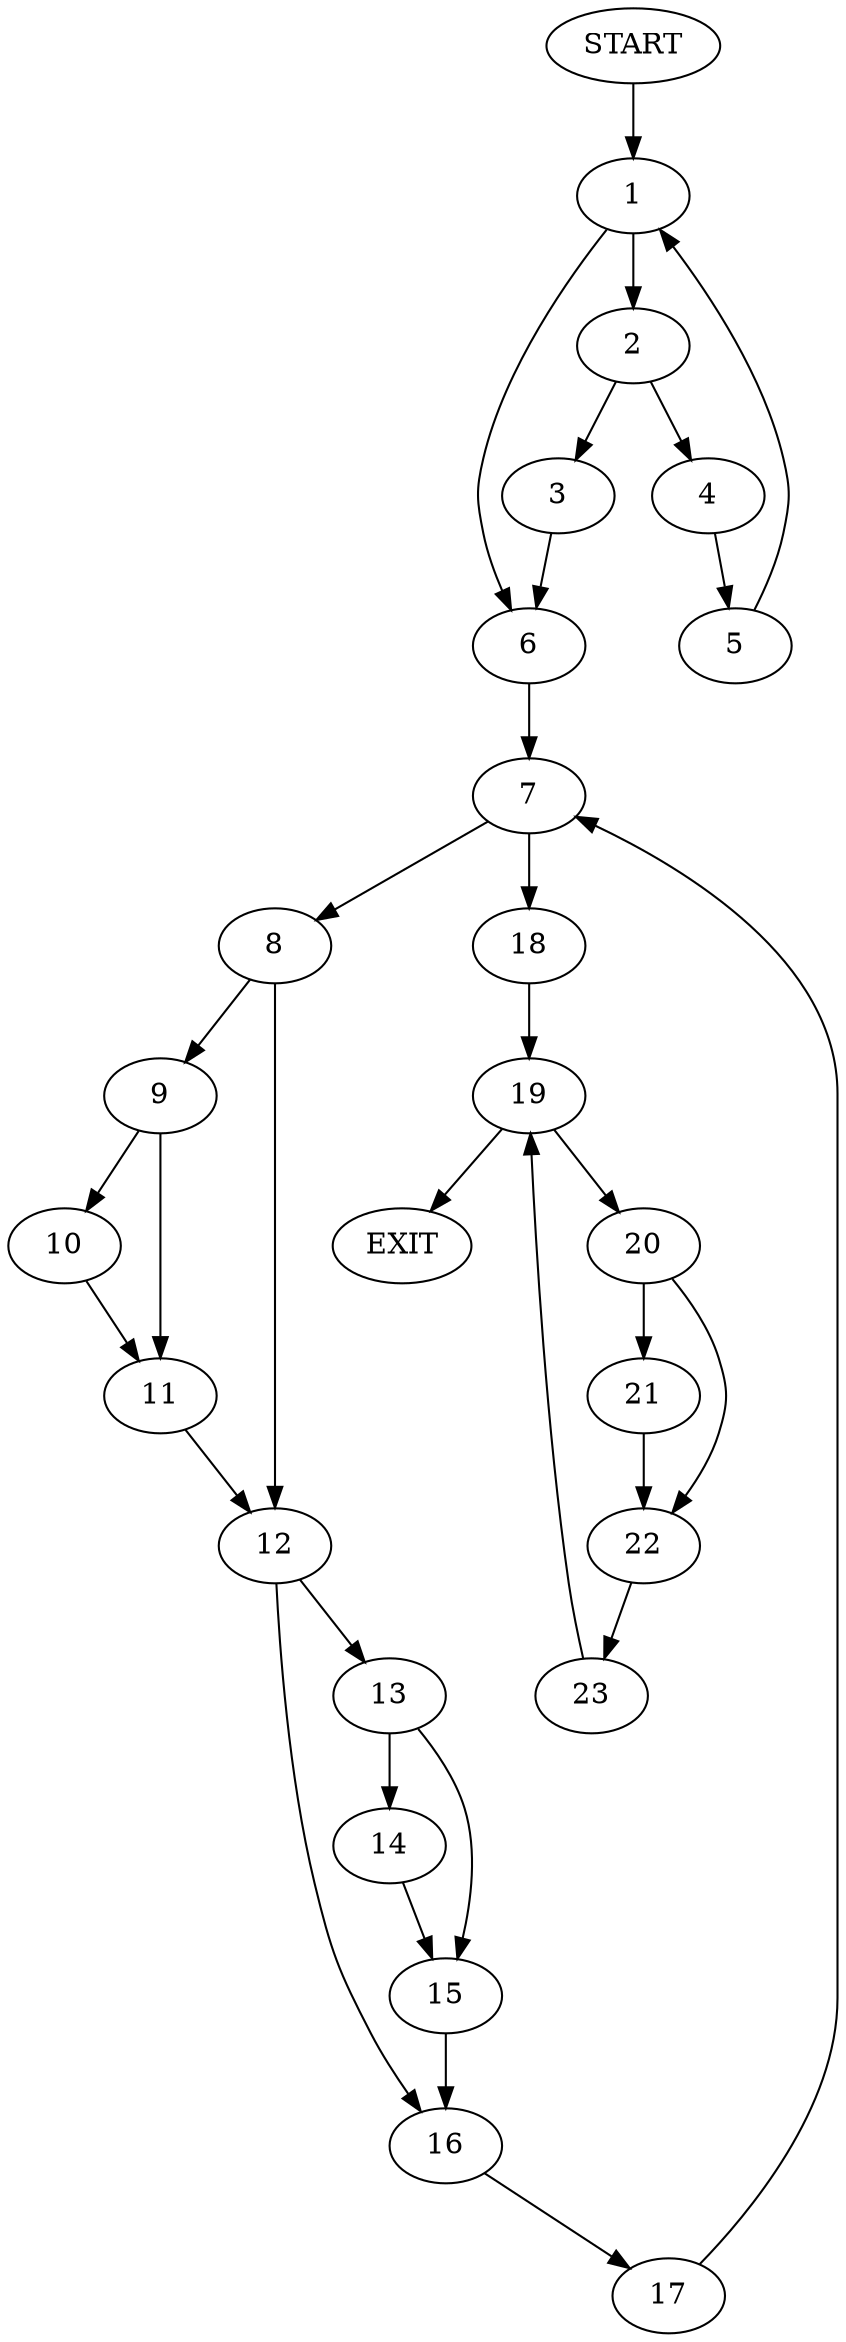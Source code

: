digraph { 
0 [label="START"];
1;
2;
3;
4;
5;
6;
7;
8;
9;
10;
11;
12;
13;
14;
15;
16;
17;
18;
19;
20;
21;
22;
23;
24[label="EXIT"];
0 -> 1;
1 -> 2;
1 -> 6;
2 -> 4;
2 -> 3;
3 -> 6;
4 -> 5;
5 -> 1;
6 -> 7;
7 -> 8;
7 -> 18;
8 -> 12;
8 -> 9;
9 -> 10;
9 -> 11;
10 -> 11;
11 -> 12;
12 -> 16;
12 -> 13;
13 -> 14;
13 -> 15;
14 -> 15;
15 -> 16;
16 -> 17;
17 -> 7;
18 -> 19;
19 -> 20;
19 -> 24;
20 -> 21;
20 -> 22;
21 -> 22;
22 -> 23;
23 -> 19;
}